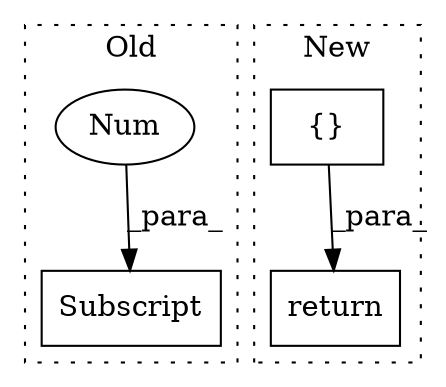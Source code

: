 digraph G {
subgraph cluster0 {
1 [label="Subscript" a="63" s="1813,0" l="27,0" shape="box"];
3 [label="Num" a="76" s="1838" l="1" shape="ellipse"];
label = "Old";
style="dotted";
}
subgraph cluster1 {
2 [label="return" a="93" s="2058" l="7" shape="box"];
4 [label="{}" a="59" s="1994,1994" l="2,1" shape="box"];
label = "New";
style="dotted";
}
3 -> 1 [label="_para_"];
4 -> 2 [label="_para_"];
}
